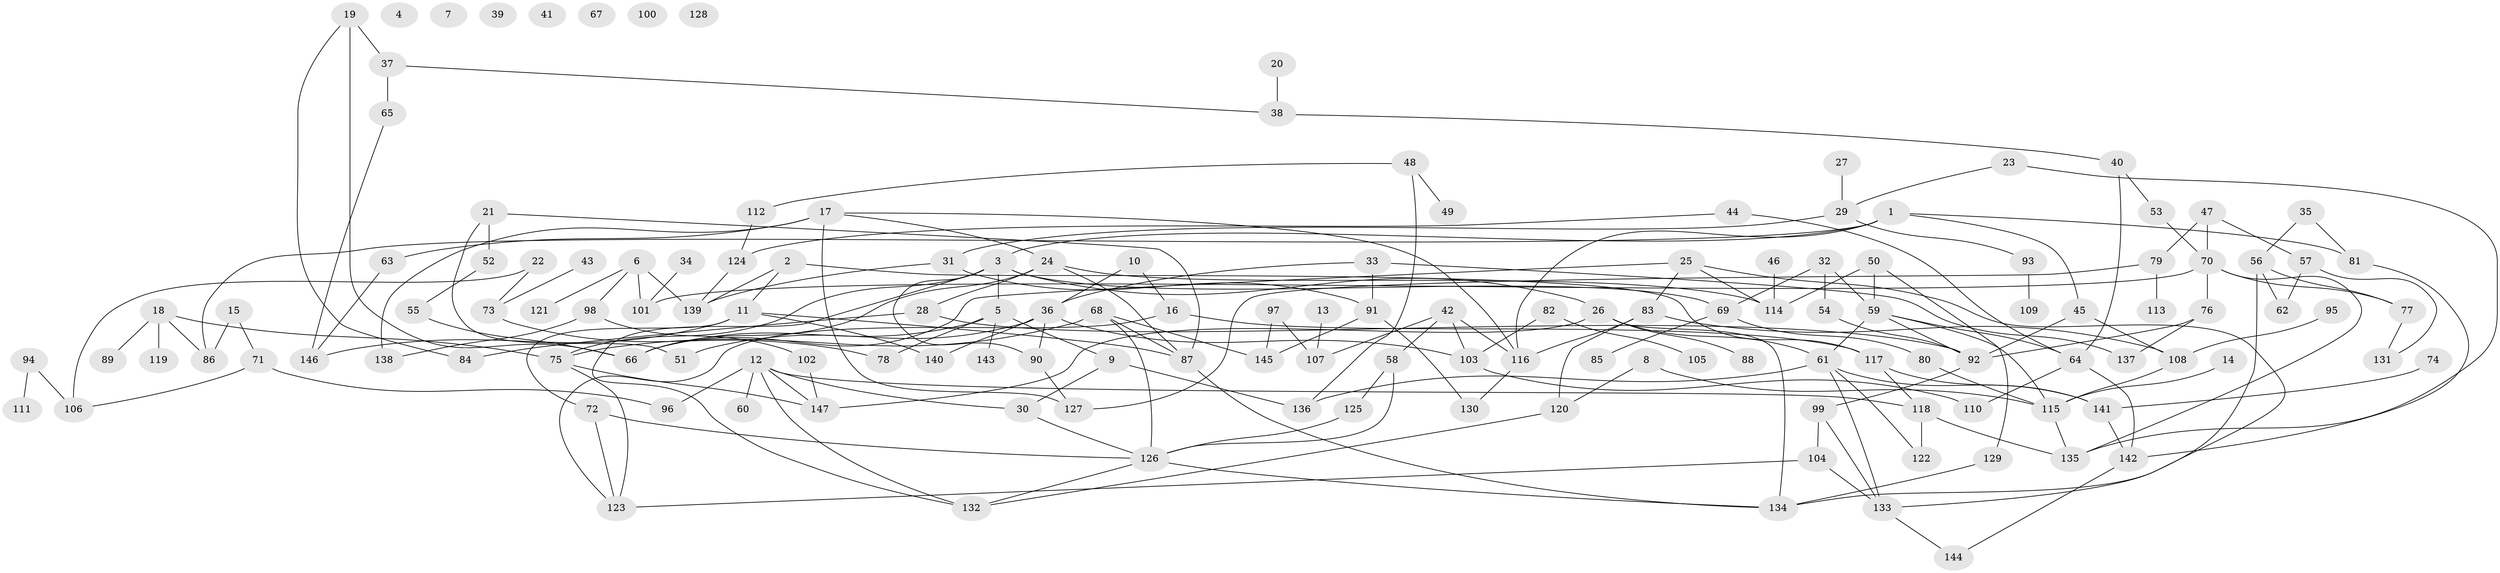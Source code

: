 // coarse degree distribution, {11: 0.024390243902439025, 15: 0.012195121951219513, 5: 0.06097560975609756, 7: 0.036585365853658534, 3: 0.21951219512195122, 1: 0.17073170731707318, 4: 0.14634146341463414, 10: 0.012195121951219513, 6: 0.036585365853658534, 12: 0.012195121951219513, 2: 0.25609756097560976, 9: 0.012195121951219513}
// Generated by graph-tools (version 1.1) at 2025/48/03/04/25 22:48:16]
// undirected, 147 vertices, 210 edges
graph export_dot {
  node [color=gray90,style=filled];
  1;
  2;
  3;
  4;
  5;
  6;
  7;
  8;
  9;
  10;
  11;
  12;
  13;
  14;
  15;
  16;
  17;
  18;
  19;
  20;
  21;
  22;
  23;
  24;
  25;
  26;
  27;
  28;
  29;
  30;
  31;
  32;
  33;
  34;
  35;
  36;
  37;
  38;
  39;
  40;
  41;
  42;
  43;
  44;
  45;
  46;
  47;
  48;
  49;
  50;
  51;
  52;
  53;
  54;
  55;
  56;
  57;
  58;
  59;
  60;
  61;
  62;
  63;
  64;
  65;
  66;
  67;
  68;
  69;
  70;
  71;
  72;
  73;
  74;
  75;
  76;
  77;
  78;
  79;
  80;
  81;
  82;
  83;
  84;
  85;
  86;
  87;
  88;
  89;
  90;
  91;
  92;
  93;
  94;
  95;
  96;
  97;
  98;
  99;
  100;
  101;
  102;
  103;
  104;
  105;
  106;
  107;
  108;
  109;
  110;
  111;
  112;
  113;
  114;
  115;
  116;
  117;
  118;
  119;
  120;
  121;
  122;
  123;
  124;
  125;
  126;
  127;
  128;
  129;
  130;
  131;
  132;
  133;
  134;
  135;
  136;
  137;
  138;
  139;
  140;
  141;
  142;
  143;
  144;
  145;
  146;
  147;
  1 -- 3;
  1 -- 45;
  1 -- 81;
  1 -- 86;
  1 -- 116;
  2 -- 11;
  2 -- 117;
  2 -- 139;
  3 -- 5;
  3 -- 26;
  3 -- 69;
  3 -- 75;
  3 -- 90;
  3 -- 132;
  5 -- 9;
  5 -- 66;
  5 -- 78;
  5 -- 143;
  6 -- 98;
  6 -- 101;
  6 -- 121;
  6 -- 139;
  8 -- 115;
  8 -- 120;
  9 -- 30;
  9 -- 136;
  10 -- 16;
  10 -- 36;
  11 -- 72;
  11 -- 87;
  11 -- 140;
  11 -- 146;
  12 -- 30;
  12 -- 60;
  12 -- 96;
  12 -- 118;
  12 -- 132;
  12 -- 147;
  13 -- 107;
  14 -- 115;
  15 -- 71;
  15 -- 86;
  16 -- 117;
  16 -- 123;
  17 -- 24;
  17 -- 63;
  17 -- 116;
  17 -- 127;
  17 -- 138;
  18 -- 75;
  18 -- 86;
  18 -- 89;
  18 -- 119;
  19 -- 37;
  19 -- 66;
  19 -- 84;
  20 -- 38;
  21 -- 51;
  21 -- 52;
  21 -- 87;
  22 -- 73;
  22 -- 106;
  23 -- 29;
  23 -- 135;
  24 -- 28;
  24 -- 66;
  24 -- 87;
  24 -- 114;
  25 -- 66;
  25 -- 83;
  25 -- 114;
  25 -- 133;
  26 -- 61;
  26 -- 88;
  26 -- 134;
  26 -- 147;
  27 -- 29;
  28 -- 84;
  28 -- 92;
  29 -- 31;
  29 -- 93;
  30 -- 126;
  31 -- 91;
  31 -- 139;
  32 -- 54;
  32 -- 59;
  32 -- 69;
  33 -- 36;
  33 -- 91;
  33 -- 137;
  34 -- 101;
  35 -- 56;
  35 -- 81;
  36 -- 51;
  36 -- 90;
  36 -- 103;
  36 -- 140;
  37 -- 38;
  37 -- 65;
  38 -- 40;
  40 -- 53;
  40 -- 64;
  42 -- 58;
  42 -- 103;
  42 -- 107;
  42 -- 116;
  43 -- 73;
  44 -- 64;
  44 -- 124;
  45 -- 92;
  45 -- 108;
  46 -- 114;
  47 -- 57;
  47 -- 70;
  47 -- 79;
  48 -- 49;
  48 -- 112;
  48 -- 136;
  50 -- 59;
  50 -- 114;
  50 -- 129;
  52 -- 55;
  53 -- 70;
  54 -- 92;
  55 -- 66;
  56 -- 62;
  56 -- 77;
  56 -- 134;
  57 -- 62;
  57 -- 131;
  58 -- 125;
  58 -- 126;
  59 -- 61;
  59 -- 64;
  59 -- 92;
  59 -- 115;
  61 -- 122;
  61 -- 133;
  61 -- 136;
  61 -- 141;
  63 -- 146;
  64 -- 110;
  64 -- 142;
  65 -- 146;
  68 -- 75;
  68 -- 87;
  68 -- 126;
  68 -- 145;
  69 -- 80;
  69 -- 85;
  70 -- 76;
  70 -- 77;
  70 -- 101;
  70 -- 135;
  71 -- 96;
  71 -- 106;
  72 -- 123;
  72 -- 126;
  73 -- 78;
  74 -- 141;
  75 -- 123;
  75 -- 147;
  76 -- 92;
  76 -- 137;
  77 -- 131;
  79 -- 113;
  79 -- 127;
  80 -- 115;
  81 -- 142;
  82 -- 103;
  82 -- 105;
  83 -- 108;
  83 -- 116;
  83 -- 120;
  87 -- 134;
  90 -- 127;
  91 -- 130;
  91 -- 145;
  92 -- 99;
  93 -- 109;
  94 -- 106;
  94 -- 111;
  95 -- 108;
  97 -- 107;
  97 -- 145;
  98 -- 102;
  98 -- 138;
  99 -- 104;
  99 -- 133;
  102 -- 147;
  103 -- 110;
  104 -- 123;
  104 -- 133;
  108 -- 115;
  112 -- 124;
  115 -- 135;
  116 -- 130;
  117 -- 118;
  117 -- 141;
  118 -- 122;
  118 -- 135;
  120 -- 132;
  124 -- 139;
  125 -- 126;
  126 -- 132;
  126 -- 134;
  129 -- 134;
  133 -- 144;
  141 -- 142;
  142 -- 144;
}
